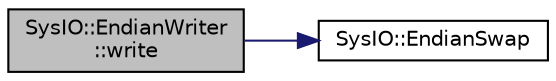 digraph "SysIO::EndianWriter::write"
{
 // LATEX_PDF_SIZE
  edge [fontname="Helvetica",fontsize="10",labelfontname="Helvetica",labelfontsize="10"];
  node [fontname="Helvetica",fontsize="10",shape=record];
  rankdir="LR";
  Node1 [label="SysIO::EndianWriter\l::write",height=0.2,width=0.4,color="black", fillcolor="grey75", style="filled", fontcolor="black",tooltip="Write some data to file. Adjusted for endianness if required."];
  Node1 -> Node2 [color="midnightblue",fontsize="10",style="solid"];
  Node2 [label="SysIO::EndianSwap",height=0.2,width=0.4,color="black", fillcolor="white", style="filled",URL="$namespace_sys_i_o.html#aaae01cabe0b56e28420b0974f95e7cb8",tooltip="Swaps the endianness for the passed parameter."];
}
